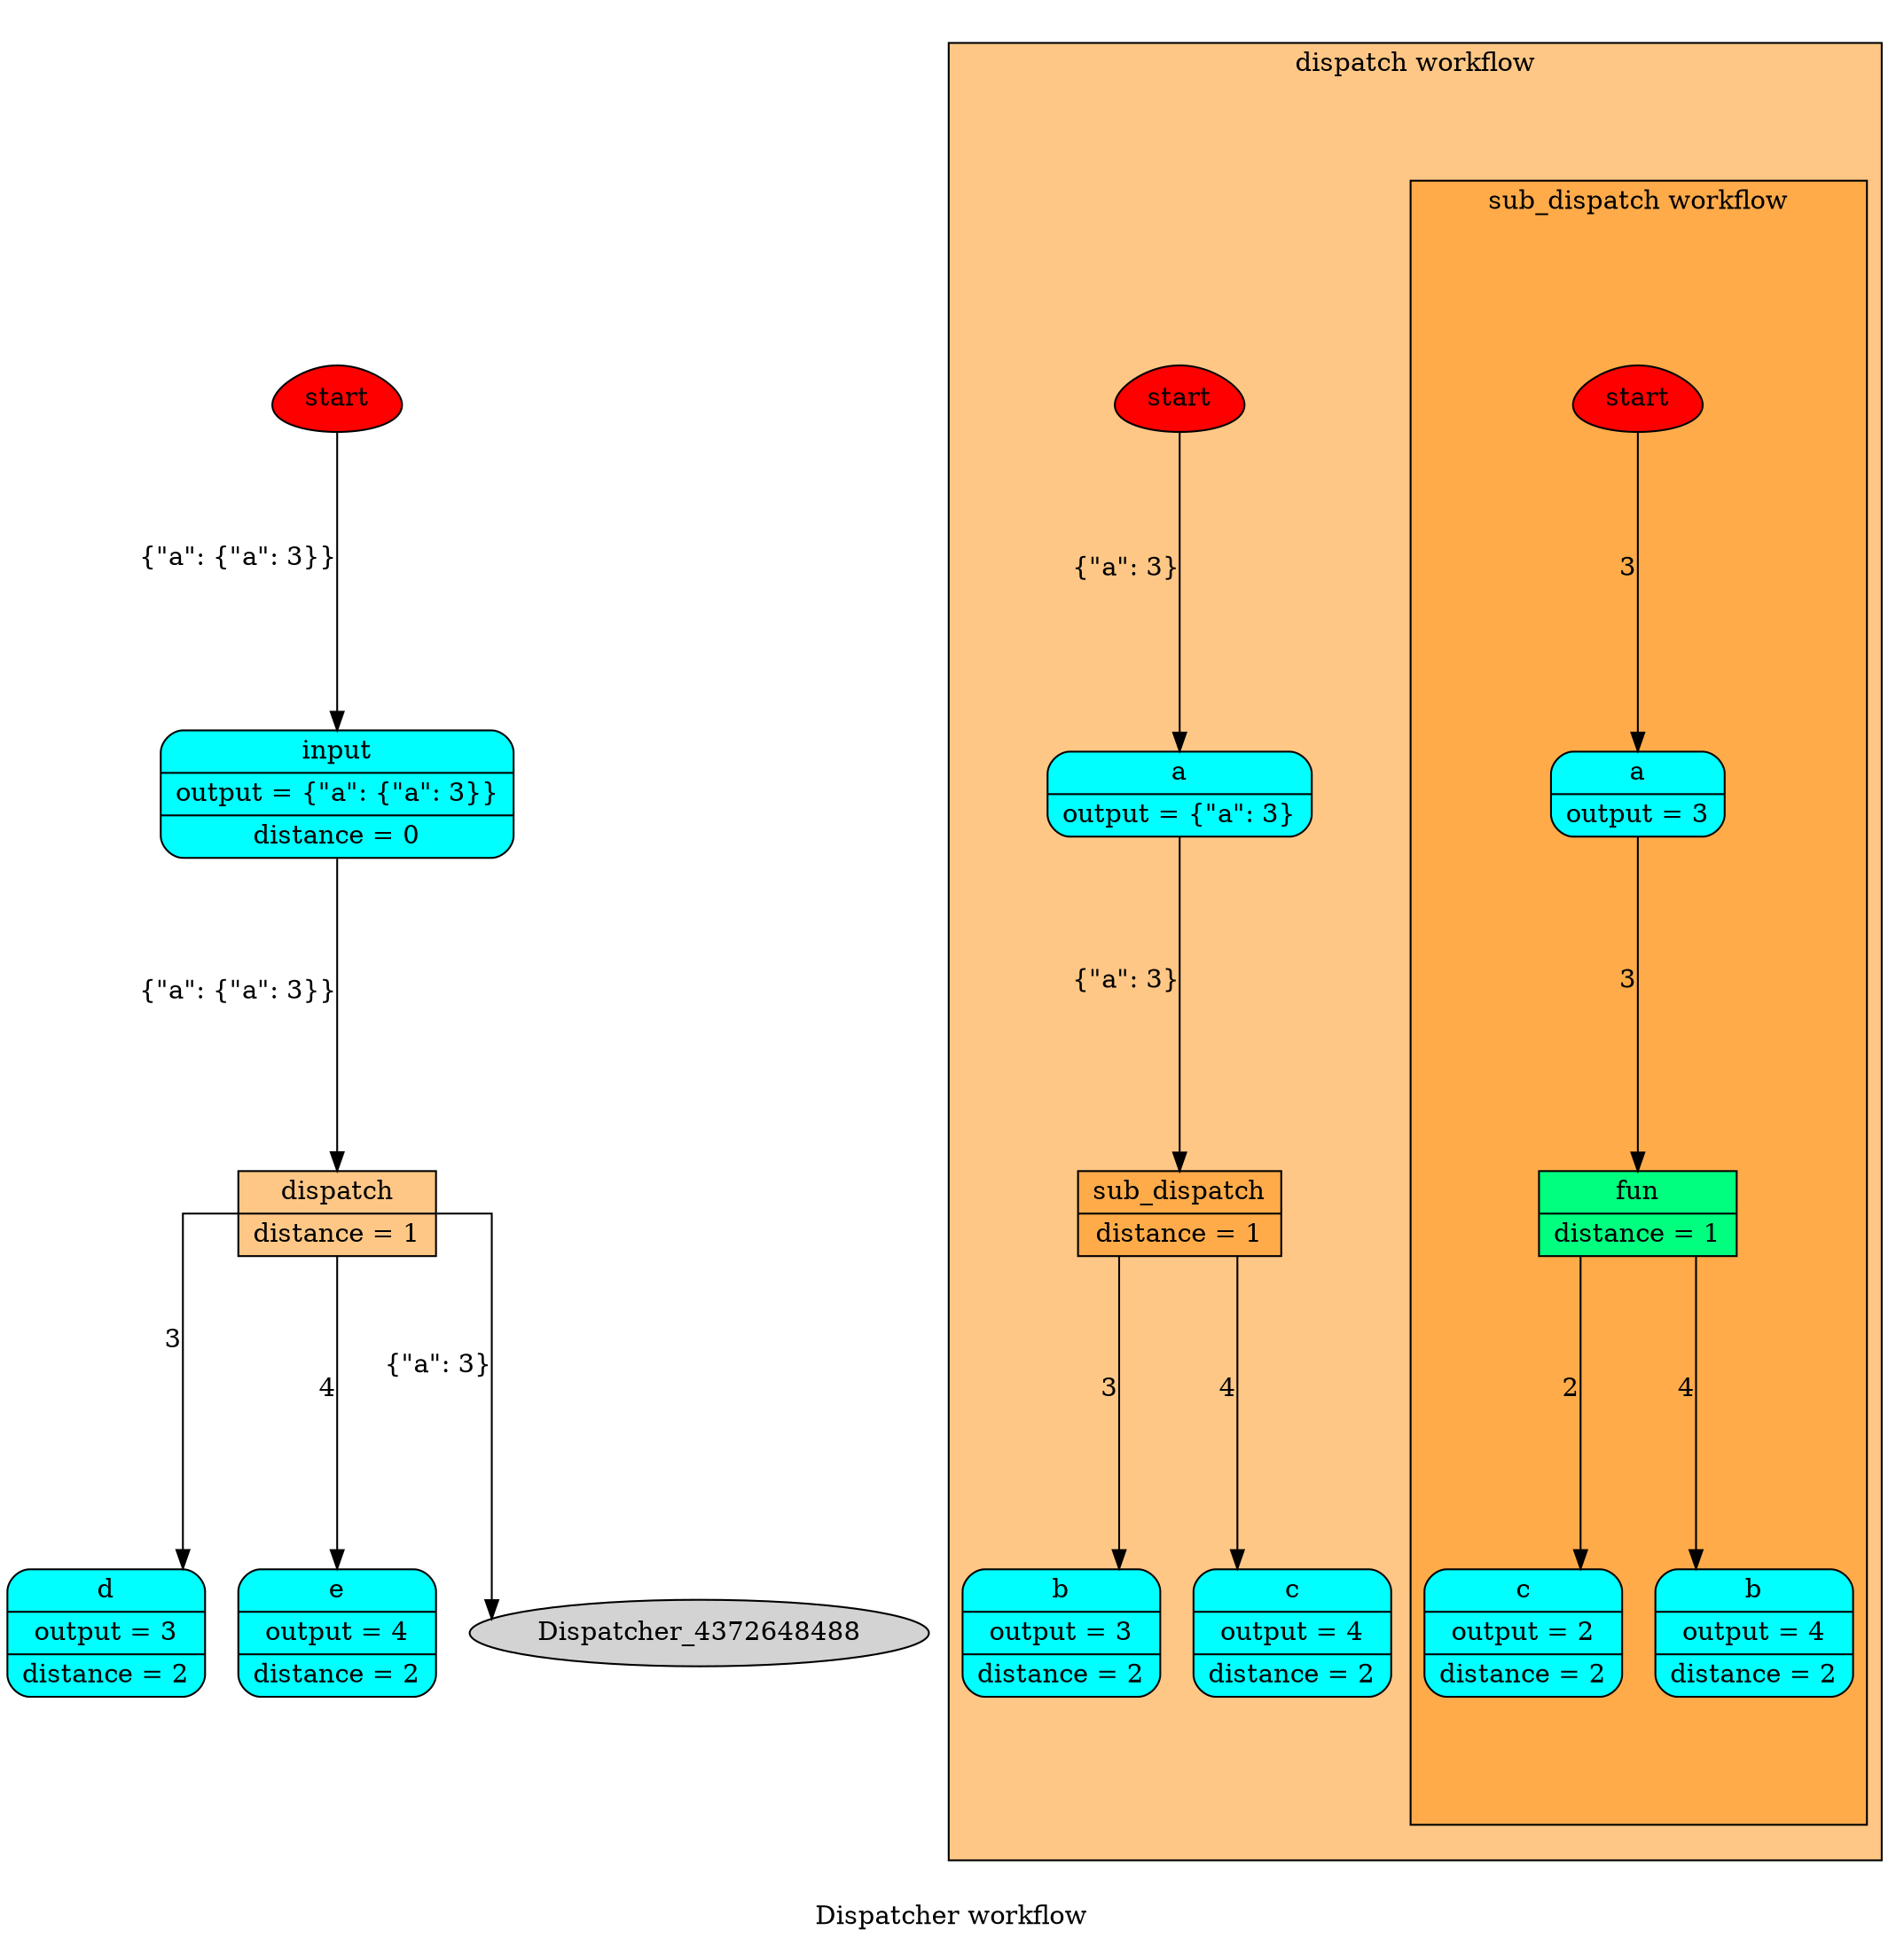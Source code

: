 digraph Dispatcher {
	graph [ratio=1]
	node [style=filled]
	splines = ortho
	label = "Dispatcher workflow"
		Dispatcher_4372648248 [label=start fillcolor=red shape=egg]
		Dispatcher_8881531434403260099 [label="{ input | output = \{&quot;a&quot;: \{&quot;a&quot;: 3\}\} | distance = 0 }" fillcolor=cyan shape=Mrecord]
		Dispatcher_8292886482098159717 [label="{ d | output = 3 | distance = 2 }" fillcolor=cyan shape=Mrecord]
		subgraph "cluster_Dispatcher_-9016643627422849785" {
		style=filled
		fillcolor="#FF8F0F80"
		label="dispatch workflow"
		comment="dispatch"
			"cluster_Dispatcher_-9016643627422849785_4372648248" [label=start fillcolor=red shape=egg]
			subgraph "cluster_cluster_Dispatcher_-9016643627422849785_3327975050261345057" {
			style=filled
			fillcolor="#FF8F0F80"
			label="sub_dispatch workflow"
			comment="sub_dispatch"
				"cluster_cluster_Dispatcher_-9016643627422849785_3327975050261345057_4372648248" [label=start fillcolor=red shape=egg]
				"cluster_cluster_Dispatcher_-9016643627422849785_3327975050261345057_-8069443800989944208" [label="{ c | output = 2 | distance = 2 }" fillcolor=cyan shape=Mrecord]
				"cluster_cluster_Dispatcher_-9016643627422849785_3327975050261345057_-4868960230063457645" [label="{ b | output = 4 | distance = 2 }" fillcolor=cyan shape=Mrecord]
				"cluster_cluster_Dispatcher_-9016643627422849785_3327975050261345057_-6154672520566587020" [label="{ a | output = 3 }" fillcolor=cyan shape=Mrecord]
				"cluster_cluster_Dispatcher_-9016643627422849785_3327975050261345057_5723371101454013599" [label="{ fun | distance = 1 }" fillcolor=springgreen shape=record]
					"cluster_cluster_Dispatcher_-9016643627422849785_3327975050261345057_4372648248" -> "cluster_cluster_Dispatcher_-9016643627422849785_3327975050261345057_-6154672520566587020" [xlabel=3]
					"cluster_cluster_Dispatcher_-9016643627422849785_3327975050261345057_-6154672520566587020" -> "cluster_cluster_Dispatcher_-9016643627422849785_3327975050261345057_5723371101454013599" [xlabel=3]
					"cluster_cluster_Dispatcher_-9016643627422849785_3327975050261345057_5723371101454013599" -> "cluster_cluster_Dispatcher_-9016643627422849785_3327975050261345057_-8069443800989944208" [xlabel=2]
					"cluster_cluster_Dispatcher_-9016643627422849785_3327975050261345057_5723371101454013599" -> "cluster_cluster_Dispatcher_-9016643627422849785_3327975050261345057_-4868960230063457645" [xlabel=4]
			}
			"cluster_Dispatcher_-9016643627422849785_3327975050261345057" [label="{ sub_dispatch | distance = 1 }" fillcolor="#FF8F0F80" shape=record]
			"cluster_Dispatcher_-9016643627422849785_-4868960230063457645" [label="{ b | output = 3 | distance = 2 }" fillcolor=cyan shape=Mrecord]
			"cluster_Dispatcher_-9016643627422849785_-6154672520566587020" [label="{ a | output = \{&quot;a&quot;: 3\} }" fillcolor=cyan shape=Mrecord]
			"cluster_Dispatcher_-9016643627422849785_-8069443800989944208" [label="{ c | output = 4 | distance = 2 }" fillcolor=cyan shape=Mrecord]
				"cluster_Dispatcher_-9016643627422849785_4372648248" -> "cluster_Dispatcher_-9016643627422849785_-6154672520566587020" [xlabel="\{&quot;a&quot;: 3\}"]
				"cluster_Dispatcher_-9016643627422849785_3327975050261345057" -> "cluster_Dispatcher_-9016643627422849785_-8069443800989944208" [xlabel=4]
				"cluster_Dispatcher_-9016643627422849785_3327975050261345057" -> "cluster_Dispatcher_-9016643627422849785_-4868960230063457645" [xlabel=3]
				"cluster_Dispatcher_-9016643627422849785_-6154672520566587020" -> "cluster_Dispatcher_-9016643627422849785_3327975050261345057" [xlabel="\{&quot;a&quot;: 3\}"]
		}
		"Dispatcher_-9016643627422849785" [label="{ dispatch | distance = 1 }" fillcolor="#FF8F0F80" shape=record]
		Dispatcher_8757498191479327245 [label="{ e | output = 4 | distance = 2 }" fillcolor=cyan shape=Mrecord]
			Dispatcher_8881531434403260099 -> "Dispatcher_-9016643627422849785" [xlabel="\{&quot;a&quot;: \{&quot;a&quot;: 3\}\}"]
			"Dispatcher_-9016643627422849785" -> Dispatcher_4372648488 [xlabel="\{&quot;a&quot;: 3\}"]
			"Dispatcher_-9016643627422849785" -> Dispatcher_8292886482098159717 [xlabel=3]
			"Dispatcher_-9016643627422849785" -> Dispatcher_8757498191479327245 [xlabel=4]
			Dispatcher_4372648248 -> Dispatcher_8881531434403260099 [xlabel="\{&quot;a&quot;: \{&quot;a&quot;: 3\}\}"]
}